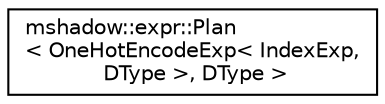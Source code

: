 digraph "Graphical Class Hierarchy"
{
 // LATEX_PDF_SIZE
  edge [fontname="Helvetica",fontsize="10",labelfontname="Helvetica",labelfontsize="10"];
  node [fontname="Helvetica",fontsize="10",shape=record];
  rankdir="LR";
  Node0 [label="mshadow::expr::Plan\l\< OneHotEncodeExp\< IndexExp,\l DType \>, DType \>",height=0.2,width=0.4,color="black", fillcolor="white", style="filled",URL="$structmshadow_1_1expr_1_1Plan_3_01OneHotEncodeExp_3_01IndexExp_00_01DType_01_4_00_01DType_01_4.html",tooltip=" "];
}
